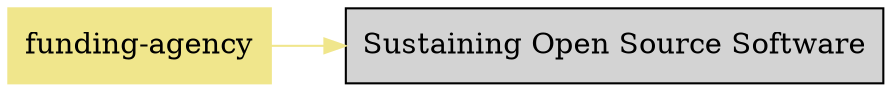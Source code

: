 digraph bettersoftware {
            rankdir = LR;
            ratio = fill;
            node [style=filled];
            node [shape = box];
"funding-agency" [colorscheme="svg" color="khaki"];
"funding-agency" ->  "OSSSustainabilityResources.md" [colorscheme="svg" color="khaki"];
"OSSSustainabilityResources.md" [label="Sustaining Open Source Software" URL="http://bss.parallactic.com/resources/sustaining-open-source-software"]
}